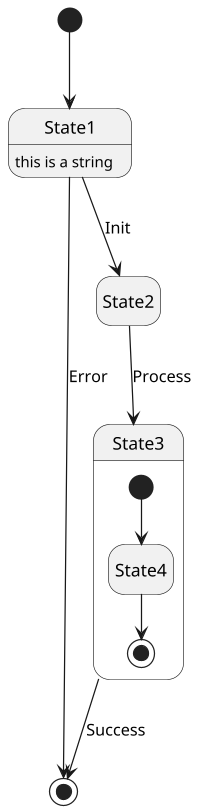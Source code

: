@startuml stateMachine
hide empty description
scale 200 width

[*] --> State1
State1 --> [*] : Error
State1 : this is a string

State1 --> State2 : Init
State2 --> State3 : Process

state State3 {
    [*] --> State4
    State4 --> [*]
}

State3 --> [*] : Success
@enduml